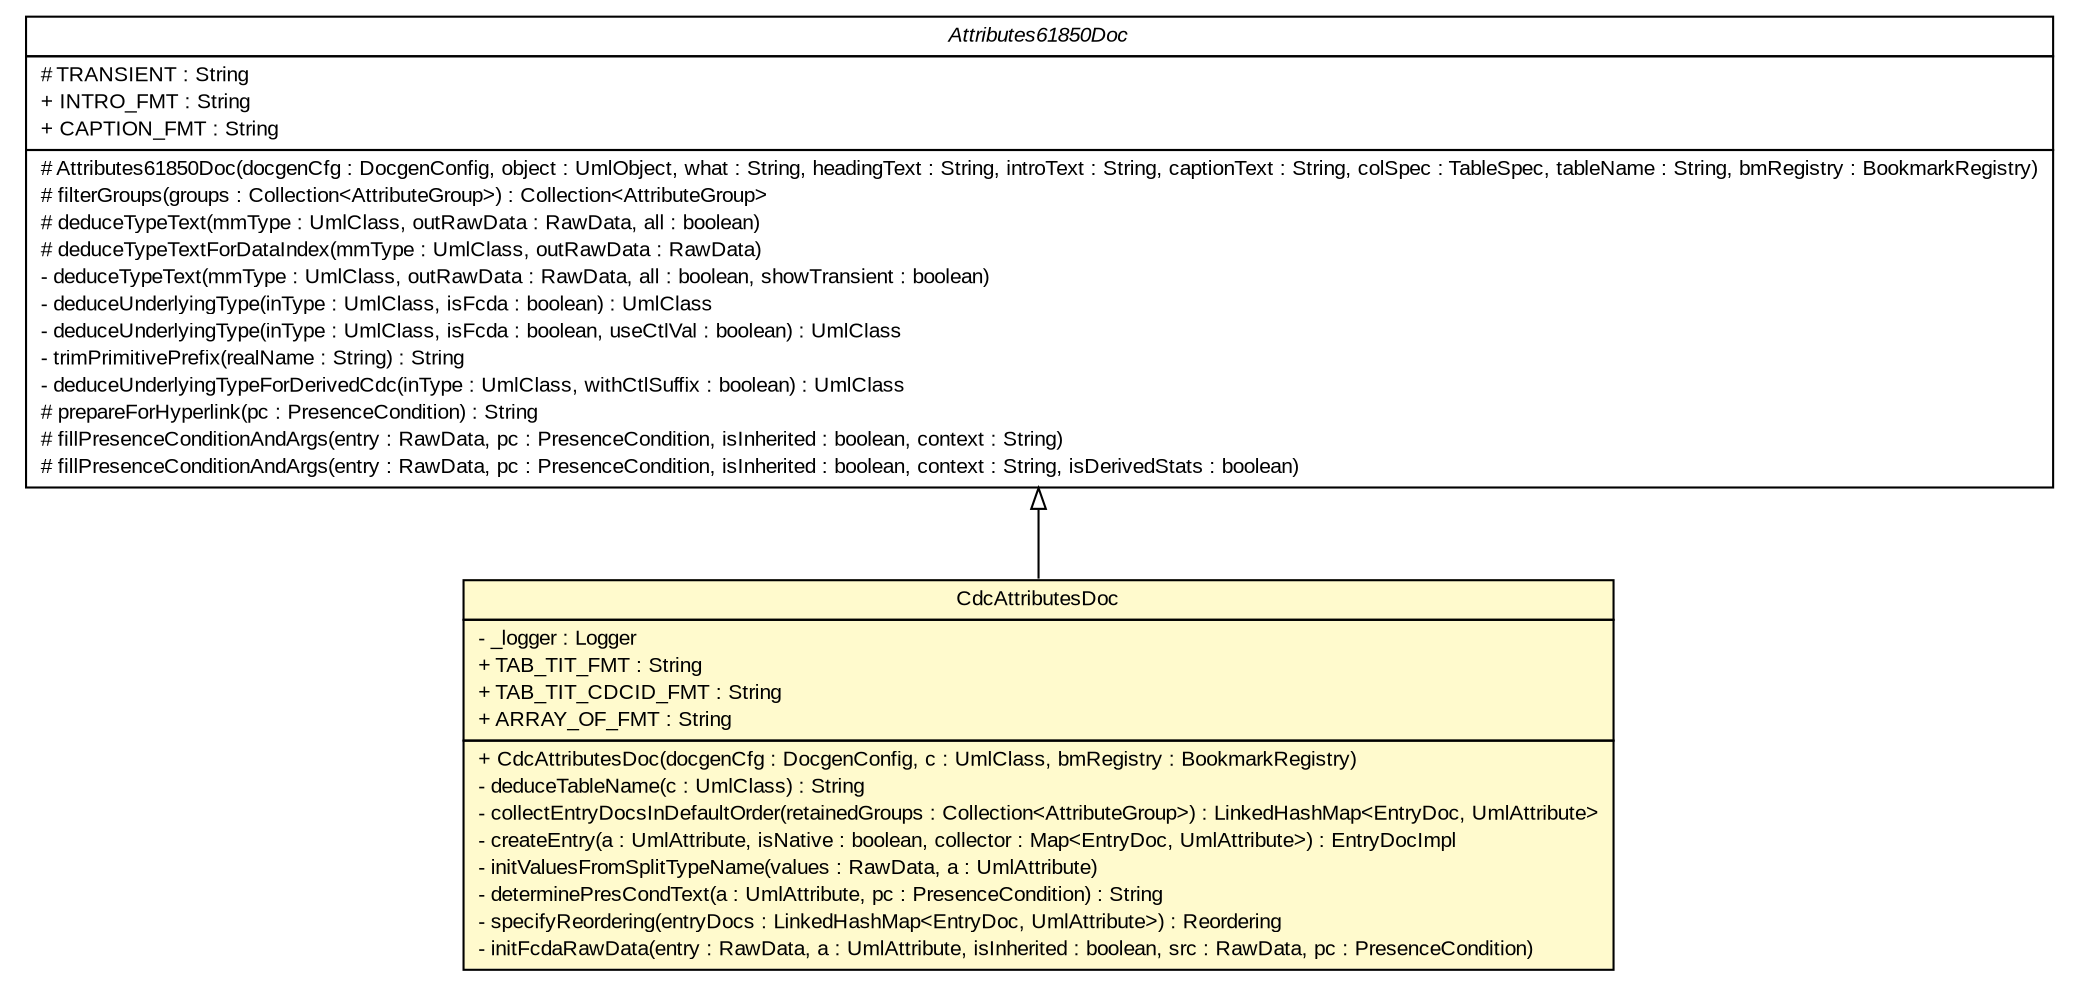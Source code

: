 #!/usr/local/bin/dot
#
# Class diagram 
# Generated by UMLGraph version R5_6_6-6-g3bdff0 (http://www.umlgraph.org/)
#

digraph G {
	edge [fontname="arial",fontsize=10,labelfontname="arial",labelfontsize=10];
	node [fontname="arial",fontsize=10,shape=plaintext];
	nodesep=0.25;
	ranksep=0.5;
	// org.tanjakostic.jcleancim.docgen.collector.impl.CdcAttributesDoc
	c56223 [label=<<table title="org.tanjakostic.jcleancim.docgen.collector.impl.CdcAttributesDoc" border="0" cellborder="1" cellspacing="0" cellpadding="2" port="p" bgcolor="lemonChiffon" href="./CdcAttributesDoc.html">
		<tr><td><table border="0" cellspacing="0" cellpadding="1">
<tr><td align="center" balign="center"> CdcAttributesDoc </td></tr>
		</table></td></tr>
		<tr><td><table border="0" cellspacing="0" cellpadding="1">
<tr><td align="left" balign="left"> - _logger : Logger </td></tr>
<tr><td align="left" balign="left"> + TAB_TIT_FMT : String </td></tr>
<tr><td align="left" balign="left"> + TAB_TIT_CDCID_FMT : String </td></tr>
<tr><td align="left" balign="left"> + ARRAY_OF_FMT : String </td></tr>
		</table></td></tr>
		<tr><td><table border="0" cellspacing="0" cellpadding="1">
<tr><td align="left" balign="left"> + CdcAttributesDoc(docgenCfg : DocgenConfig, c : UmlClass, bmRegistry : BookmarkRegistry) </td></tr>
<tr><td align="left" balign="left"> - deduceTableName(c : UmlClass) : String </td></tr>
<tr><td align="left" balign="left"> - collectEntryDocsInDefaultOrder(retainedGroups : Collection&lt;AttributeGroup&gt;) : LinkedHashMap&lt;EntryDoc, UmlAttribute&gt; </td></tr>
<tr><td align="left" balign="left"> - createEntry(a : UmlAttribute, isNative : boolean, collector : Map&lt;EntryDoc, UmlAttribute&gt;) : EntryDocImpl </td></tr>
<tr><td align="left" balign="left"> - initValuesFromSplitTypeName(values : RawData, a : UmlAttribute) </td></tr>
<tr><td align="left" balign="left"> - determinePresCondText(a : UmlAttribute, pc : PresenceCondition) : String </td></tr>
<tr><td align="left" balign="left"> - specifyReordering(entryDocs : LinkedHashMap&lt;EntryDoc, UmlAttribute&gt;) : Reordering </td></tr>
<tr><td align="left" balign="left"> - initFcdaRawData(entry : RawData, a : UmlAttribute, isInherited : boolean, src : RawData, pc : PresenceCondition) </td></tr>
		</table></td></tr>
		</table>>, URL="./CdcAttributesDoc.html", fontname="arial", fontcolor="black", fontsize=10.0];
	// org.tanjakostic.jcleancim.docgen.collector.impl.Attributes61850Doc
	c56224 [label=<<table title="org.tanjakostic.jcleancim.docgen.collector.impl.Attributes61850Doc" border="0" cellborder="1" cellspacing="0" cellpadding="2" port="p" href="./Attributes61850Doc.html">
		<tr><td><table border="0" cellspacing="0" cellpadding="1">
<tr><td align="center" balign="center"><font face="Arial Italic"> Attributes61850Doc </font></td></tr>
		</table></td></tr>
		<tr><td><table border="0" cellspacing="0" cellpadding="1">
<tr><td align="left" balign="left"> # TRANSIENT : String </td></tr>
<tr><td align="left" balign="left"> + INTRO_FMT : String </td></tr>
<tr><td align="left" balign="left"> + CAPTION_FMT : String </td></tr>
		</table></td></tr>
		<tr><td><table border="0" cellspacing="0" cellpadding="1">
<tr><td align="left" balign="left"> # Attributes61850Doc(docgenCfg : DocgenConfig, object : UmlObject, what : String, headingText : String, introText : String, captionText : String, colSpec : TableSpec, tableName : String, bmRegistry : BookmarkRegistry) </td></tr>
<tr><td align="left" balign="left"> # filterGroups(groups : Collection&lt;AttributeGroup&gt;) : Collection&lt;AttributeGroup&gt; </td></tr>
<tr><td align="left" balign="left"> # deduceTypeText(mmType : UmlClass, outRawData : RawData, all : boolean) </td></tr>
<tr><td align="left" balign="left"> # deduceTypeTextForDataIndex(mmType : UmlClass, outRawData : RawData) </td></tr>
<tr><td align="left" balign="left"> - deduceTypeText(mmType : UmlClass, outRawData : RawData, all : boolean, showTransient : boolean) </td></tr>
<tr><td align="left" balign="left"> - deduceUnderlyingType(inType : UmlClass, isFcda : boolean) : UmlClass </td></tr>
<tr><td align="left" balign="left"> - deduceUnderlyingType(inType : UmlClass, isFcda : boolean, useCtlVal : boolean) : UmlClass </td></tr>
<tr><td align="left" balign="left"> - trimPrimitivePrefix(realName : String) : String </td></tr>
<tr><td align="left" balign="left"> - deduceUnderlyingTypeForDerivedCdc(inType : UmlClass, withCtlSuffix : boolean) : UmlClass </td></tr>
<tr><td align="left" balign="left"> # prepareForHyperlink(pc : PresenceCondition) : String </td></tr>
<tr><td align="left" balign="left"> # fillPresenceConditionAndArgs(entry : RawData, pc : PresenceCondition, isInherited : boolean, context : String) </td></tr>
<tr><td align="left" balign="left"> # fillPresenceConditionAndArgs(entry : RawData, pc : PresenceCondition, isInherited : boolean, context : String, isDerivedStats : boolean) </td></tr>
		</table></td></tr>
		</table>>, URL="./Attributes61850Doc.html", fontname="arial", fontcolor="black", fontsize=10.0];
	//org.tanjakostic.jcleancim.docgen.collector.impl.CdcAttributesDoc extends org.tanjakostic.jcleancim.docgen.collector.impl.Attributes61850Doc
	c56224:p -> c56223:p [dir=back,arrowtail=empty];
}

